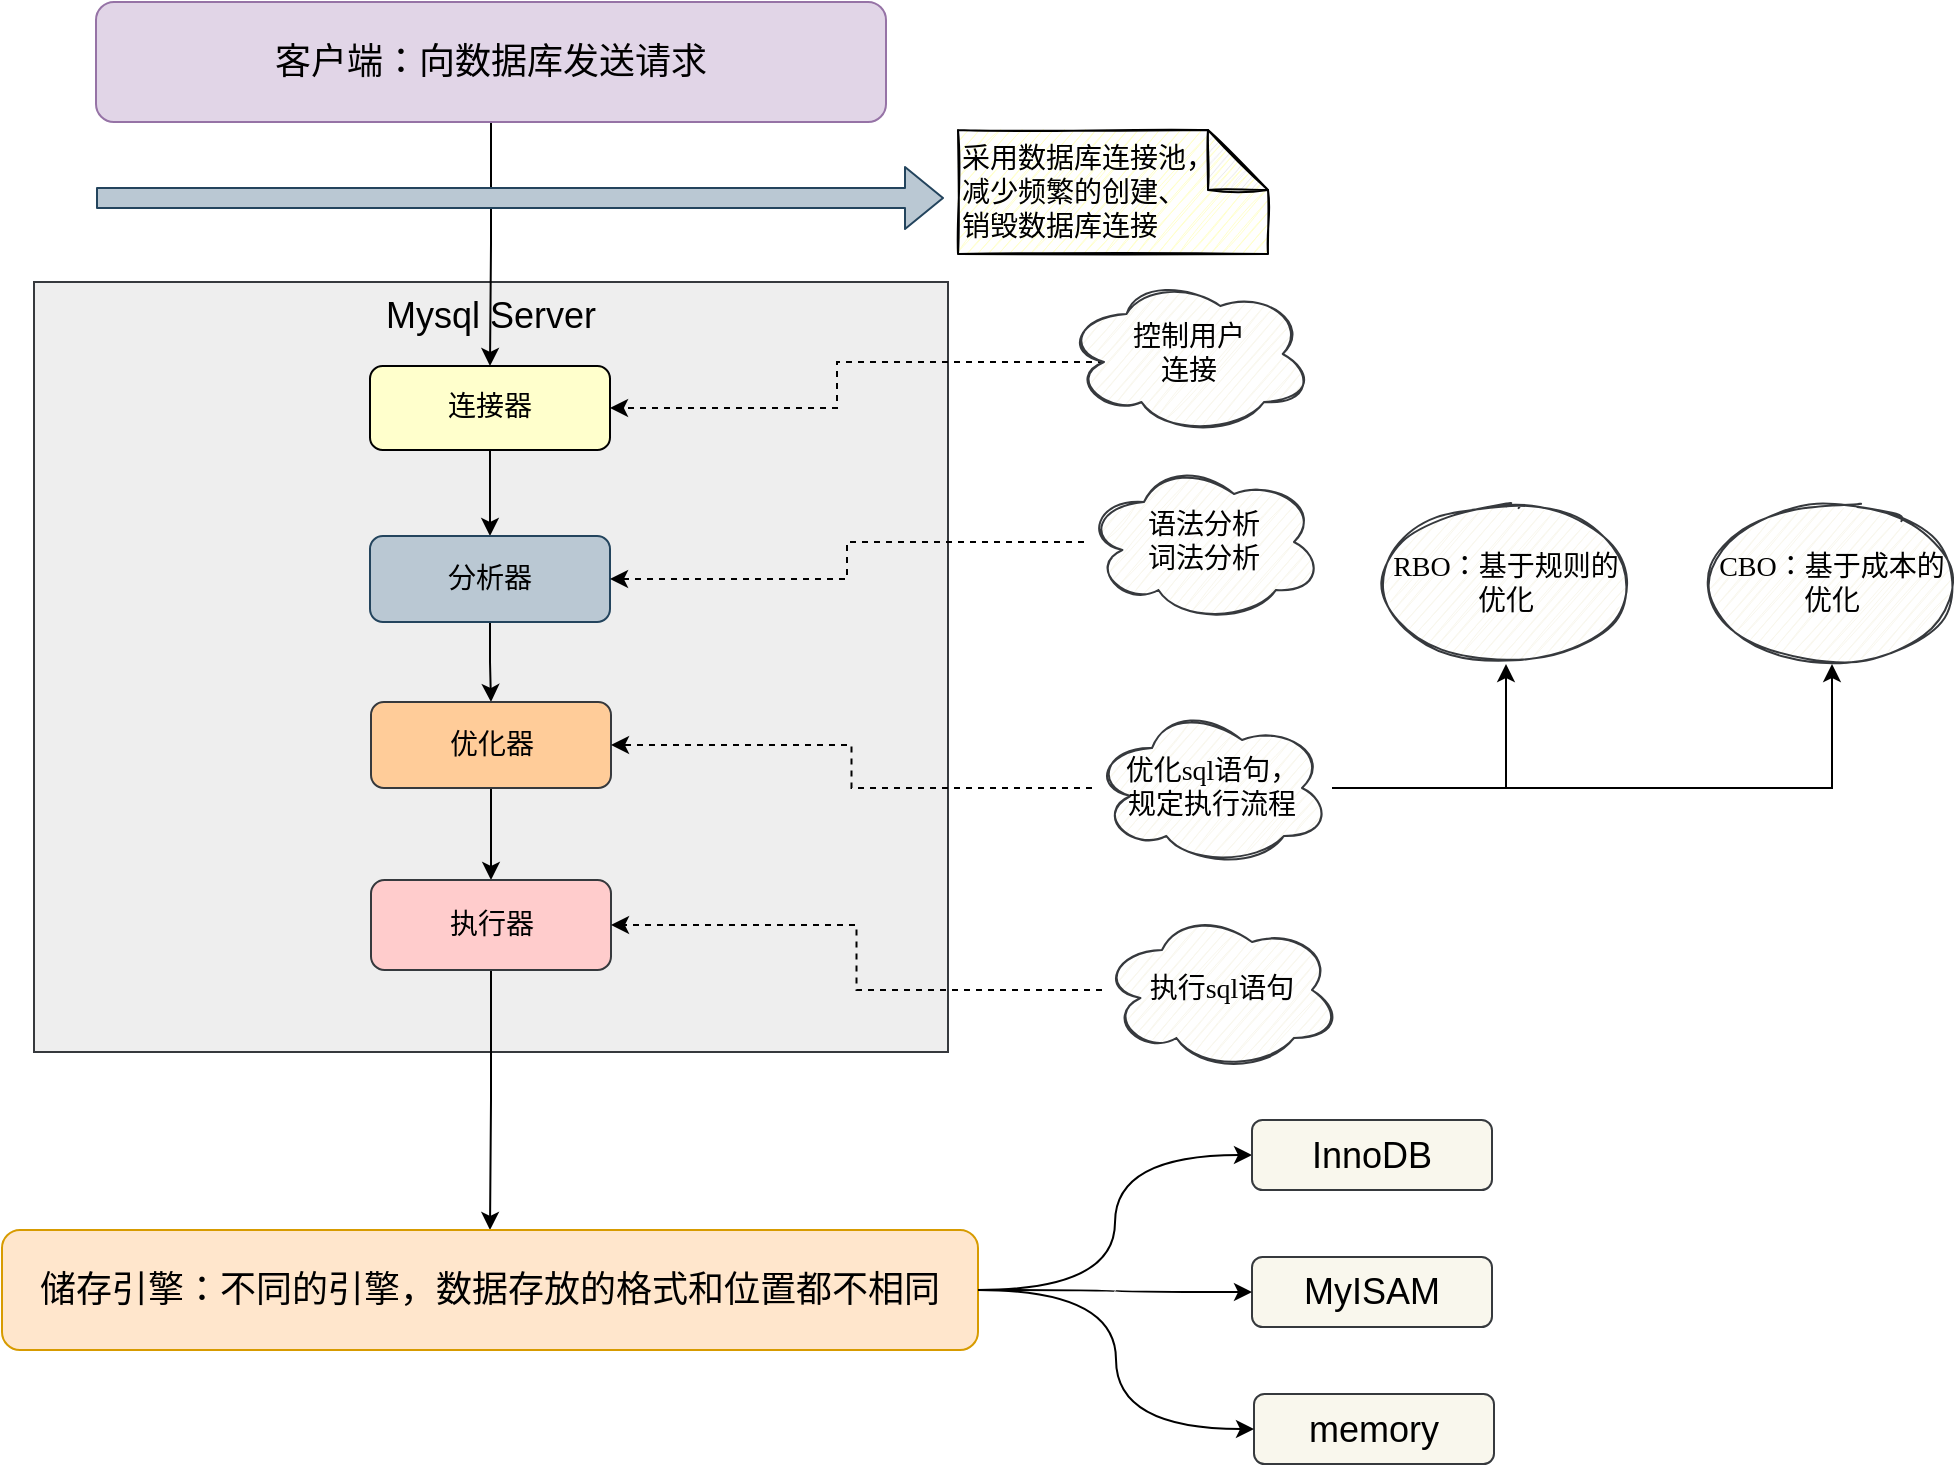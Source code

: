 <mxfile version="14.1.8" type="device"><diagram id="s4Dbb24C_RxiHdCfrAT-" name="第 1 页"><mxGraphModel dx="1086" dy="807" grid="0" gridSize="10" guides="1" tooltips="1" connect="1" arrows="1" fold="1" page="1" pageScale="1" pageWidth="827" pageHeight="1169" math="0" shadow="0"><root><mxCell id="0"/><mxCell id="1" parent="0"/><mxCell id="U7zhbkQYkzqoA1WW67PL-2" value="Mysql Server" style="whiteSpace=wrap;html=1;rounded=0;fontSize=18;strokeColor=#36393d;fillColor=#eeeeee;verticalAlign=top;" parent="1" vertex="1"><mxGeometry x="137" y="254" width="457" height="385" as="geometry"/></mxCell><mxCell id="U7zhbkQYkzqoA1WW67PL-3" value="" style="edgeStyle=orthogonalEdgeStyle;rounded=0;orthogonalLoop=1;jettySize=auto;html=1;fontSize=18;entryX=0.5;entryY=0;entryDx=0;entryDy=0;" parent="1" source="U7zhbkQYkzqoA1WW67PL-1" target="U7zhbkQYkzqoA1WW67PL-9" edge="1"><mxGeometry relative="1" as="geometry"/></mxCell><mxCell id="U7zhbkQYkzqoA1WW67PL-1" value="客户端：向数据库发送请求" style="whiteSpace=wrap;html=1;fillColor=#e1d5e7;strokeColor=#9673a6;fontSize=18;rounded=1;" parent="1" vertex="1"><mxGeometry x="168" y="114" width="395" height="60" as="geometry"/></mxCell><mxCell id="U7zhbkQYkzqoA1WW67PL-8" value="" style="edgeStyle=orthogonalEdgeStyle;rounded=0;orthogonalLoop=1;jettySize=auto;html=1;fontFamily=Times New Roman;fontSize=14;" parent="1" source="U7zhbkQYkzqoA1WW67PL-24" target="U7zhbkQYkzqoA1WW67PL-7" edge="1"><mxGeometry relative="1" as="geometry"/></mxCell><mxCell id="U7zhbkQYkzqoA1WW67PL-4" value="" style="shape=flexArrow;endArrow=classic;html=1;fontSize=18;fillColor=#bac8d3;strokeColor=#23445d;" parent="1" edge="1"><mxGeometry width="50" height="50" relative="1" as="geometry"><mxPoint x="168" y="212" as="sourcePoint"/><mxPoint x="592" y="212" as="targetPoint"/></mxGeometry></mxCell><mxCell id="U7zhbkQYkzqoA1WW67PL-5" value="采用数据库连接池，&lt;br&gt;减少频繁的创建、&lt;br&gt;销毁数据库连接" style="shape=note;whiteSpace=wrap;html=1;backgroundOutline=1;darkOpacity=0.05;rounded=0;fontSize=14;verticalAlign=top;align=left;fillColor=#FFFFCC;fontFamily=Times New Roman;sketch=1;" parent="1" vertex="1"><mxGeometry x="599" y="178" width="155" height="62" as="geometry"/></mxCell><mxCell id="U7zhbkQYkzqoA1WW67PL-31" value="" style="edgeStyle=orthogonalEdgeStyle;rounded=0;orthogonalLoop=1;jettySize=auto;html=1;fontFamily=Times New Roman;fontSize=14;curved=1;entryX=0;entryY=0.5;entryDx=0;entryDy=0;exitX=1;exitY=0.5;exitDx=0;exitDy=0;" parent="1" source="U7zhbkQYkzqoA1WW67PL-7" target="U7zhbkQYkzqoA1WW67PL-30" edge="1"><mxGeometry relative="1" as="geometry"><mxPoint x="614" y="761" as="sourcePoint"/></mxGeometry></mxCell><mxCell id="U7zhbkQYkzqoA1WW67PL-7" value="储存引擎：不同的引擎，数据存放的格式和位置都不相同" style="whiteSpace=wrap;html=1;rounded=1;fontSize=18;verticalAlign=middle;strokeColor=#d79b00;fillColor=#ffe6cc;" parent="1" vertex="1"><mxGeometry x="121" y="728" width="488" height="60" as="geometry"/></mxCell><mxCell id="U7zhbkQYkzqoA1WW67PL-11" value="" style="edgeStyle=orthogonalEdgeStyle;rounded=0;orthogonalLoop=1;jettySize=auto;html=1;fontFamily=Times New Roman;fontSize=14;" parent="1" source="U7zhbkQYkzqoA1WW67PL-9" target="U7zhbkQYkzqoA1WW67PL-10" edge="1"><mxGeometry relative="1" as="geometry"/></mxCell><mxCell id="U7zhbkQYkzqoA1WW67PL-9" value="连接器" style="rounded=1;whiteSpace=wrap;html=1;fillColor=#FFFFCC;fontFamily=Times New Roman;fontSize=14;align=center;" parent="1" vertex="1"><mxGeometry x="305" y="296" width="120" height="42" as="geometry"/></mxCell><mxCell id="U7zhbkQYkzqoA1WW67PL-22" value="" style="edgeStyle=orthogonalEdgeStyle;rounded=0;orthogonalLoop=1;jettySize=auto;html=1;fontFamily=Times New Roman;fontSize=14;" parent="1" source="U7zhbkQYkzqoA1WW67PL-10" target="U7zhbkQYkzqoA1WW67PL-21" edge="1"><mxGeometry relative="1" as="geometry"/></mxCell><mxCell id="U7zhbkQYkzqoA1WW67PL-10" value="分析器" style="whiteSpace=wrap;html=1;rounded=1;fontFamily=Times New Roman;fontSize=14;strokeColor=#23445d;fillColor=#bac8d3;" parent="1" vertex="1"><mxGeometry x="305" y="381" width="120" height="43" as="geometry"/></mxCell><mxCell id="U7zhbkQYkzqoA1WW67PL-17" value="" style="edgeStyle=orthogonalEdgeStyle;rounded=0;orthogonalLoop=1;jettySize=auto;html=1;dashed=1;fontFamily=Times New Roman;fontSize=14;exitX=0.16;exitY=0.55;exitDx=0;exitDy=0;exitPerimeter=0;" parent="1" source="U7zhbkQYkzqoA1WW67PL-18" target="U7zhbkQYkzqoA1WW67PL-9" edge="1"><mxGeometry relative="1" as="geometry"><mxPoint x="646" y="317.5" as="sourcePoint"/></mxGeometry></mxCell><mxCell id="U7zhbkQYkzqoA1WW67PL-18" value="&lt;span&gt;控制用户&lt;/span&gt;&lt;br&gt;&lt;span&gt;连接&lt;/span&gt;" style="ellipse;shape=cloud;whiteSpace=wrap;html=1;rounded=0;fillColor=#f9f7ed;fontFamily=Times New Roman;fontSize=14;align=center;strokeColor=#36393d;sketch=1;" parent="1" vertex="1"><mxGeometry x="652" y="250" width="125" height="80" as="geometry"/></mxCell><mxCell id="U7zhbkQYkzqoA1WW67PL-20" value="" style="edgeStyle=orthogonalEdgeStyle;rounded=0;orthogonalLoop=1;jettySize=auto;html=1;dashed=1;fontFamily=Times New Roman;fontSize=14;" parent="1" source="U7zhbkQYkzqoA1WW67PL-19" target="U7zhbkQYkzqoA1WW67PL-10" edge="1"><mxGeometry relative="1" as="geometry"/></mxCell><mxCell id="U7zhbkQYkzqoA1WW67PL-19" value="语法分析&lt;br&gt;词法分析" style="ellipse;shape=cloud;whiteSpace=wrap;html=1;rounded=0;fillColor=#f9f7ed;fontFamily=Times New Roman;fontSize=14;align=center;strokeColor=#36393d;sketch=1;" parent="1" vertex="1"><mxGeometry x="662" y="344" width="120" height="80" as="geometry"/></mxCell><mxCell id="U7zhbkQYkzqoA1WW67PL-25" value="" style="edgeStyle=orthogonalEdgeStyle;rounded=0;orthogonalLoop=1;jettySize=auto;html=1;fontFamily=Times New Roman;fontSize=14;" parent="1" source="U7zhbkQYkzqoA1WW67PL-21" target="U7zhbkQYkzqoA1WW67PL-24" edge="1"><mxGeometry relative="1" as="geometry"/></mxCell><mxCell id="U7zhbkQYkzqoA1WW67PL-21" value="优化器" style="whiteSpace=wrap;html=1;rounded=1;fontFamily=Times New Roman;fontSize=14;fillColor=#ffcc99;strokeColor=#36393d;" parent="1" vertex="1"><mxGeometry x="305.5" y="464" width="120" height="43" as="geometry"/></mxCell><mxCell id="U7zhbkQYkzqoA1WW67PL-24" value="执行器" style="whiteSpace=wrap;html=1;rounded=1;fontFamily=Times New Roman;fontSize=14;strokeColor=#36393d;fillColor=#ffcccc;" parent="1" vertex="1"><mxGeometry x="305.5" y="553" width="120" height="45" as="geometry"/></mxCell><mxCell id="U7zhbkQYkzqoA1WW67PL-27" value="" style="edgeStyle=orthogonalEdgeStyle;rounded=0;orthogonalLoop=1;jettySize=auto;html=1;fontFamily=Times New Roman;fontSize=14;entryX=1;entryY=0.5;entryDx=0;entryDy=0;dashed=1;" parent="1" source="U7zhbkQYkzqoA1WW67PL-26" target="U7zhbkQYkzqoA1WW67PL-21" edge="1"><mxGeometry relative="1" as="geometry"/></mxCell><mxCell id="sGXw31pWjA4GK7y3SSnT-2" value="" style="edgeStyle=orthogonalEdgeStyle;rounded=0;orthogonalLoop=1;jettySize=auto;html=1;" edge="1" parent="1" source="U7zhbkQYkzqoA1WW67PL-26" target="sGXw31pWjA4GK7y3SSnT-1"><mxGeometry relative="1" as="geometry"/></mxCell><mxCell id="U7zhbkQYkzqoA1WW67PL-26" value="优化sql语句，&lt;br&gt;规定执行流程" style="ellipse;shape=cloud;whiteSpace=wrap;html=1;rounded=0;fillColor=#f9f7ed;fontFamily=Times New Roman;fontSize=14;align=center;strokeColor=#36393d;sketch=1;" parent="1" vertex="1"><mxGeometry x="666" y="467" width="120" height="80" as="geometry"/></mxCell><mxCell id="U7zhbkQYkzqoA1WW67PL-29" value="" style="edgeStyle=orthogonalEdgeStyle;rounded=0;orthogonalLoop=1;jettySize=auto;html=1;dashed=1;fontFamily=Times New Roman;fontSize=14;" parent="1" source="U7zhbkQYkzqoA1WW67PL-28" target="U7zhbkQYkzqoA1WW67PL-24" edge="1"><mxGeometry relative="1" as="geometry"/></mxCell><mxCell id="U7zhbkQYkzqoA1WW67PL-28" value="执行sql语句" style="ellipse;shape=cloud;whiteSpace=wrap;html=1;rounded=0;fillColor=#f9f7ed;fontFamily=Times New Roman;fontSize=14;align=center;strokeColor=#36393d;sketch=1;" parent="1" vertex="1"><mxGeometry x="671" y="568" width="120" height="80" as="geometry"/></mxCell><mxCell id="U7zhbkQYkzqoA1WW67PL-30" value="InnoDB" style="whiteSpace=wrap;html=1;rounded=1;fontSize=18;strokeColor=#36393d;fillColor=#f9f7ed;" parent="1" vertex="1"><mxGeometry x="746" y="673" width="120" height="35" as="geometry"/></mxCell><mxCell id="U7zhbkQYkzqoA1WW67PL-32" value="MyISAM" style="whiteSpace=wrap;html=1;rounded=1;fontSize=18;strokeColor=#36393d;fillColor=#f9f7ed;" parent="1" vertex="1"><mxGeometry x="746" y="741.5" width="120" height="35" as="geometry"/></mxCell><mxCell id="U7zhbkQYkzqoA1WW67PL-33" value="" style="edgeStyle=orthogonalEdgeStyle;rounded=0;orthogonalLoop=1;jettySize=auto;html=1;fontFamily=Times New Roman;fontSize=14;curved=1;entryX=0;entryY=0.5;entryDx=0;entryDy=0;" parent="1" source="U7zhbkQYkzqoA1WW67PL-7" target="U7zhbkQYkzqoA1WW67PL-32" edge="1"><mxGeometry relative="1" as="geometry"><mxPoint x="614" y="761" as="sourcePoint"/><mxPoint x="820" y="689.5" as="targetPoint"/></mxGeometry></mxCell><mxCell id="U7zhbkQYkzqoA1WW67PL-34" value="memory" style="whiteSpace=wrap;html=1;rounded=1;fontSize=18;strokeColor=#36393d;fillColor=#f9f7ed;" parent="1" vertex="1"><mxGeometry x="747" y="810" width="120" height="35" as="geometry"/></mxCell><mxCell id="U7zhbkQYkzqoA1WW67PL-36" value="" style="edgeStyle=orthogonalEdgeStyle;rounded=0;orthogonalLoop=1;jettySize=auto;html=1;fontFamily=Times New Roman;fontSize=14;curved=1;entryX=0;entryY=0.5;entryDx=0;entryDy=0;" parent="1" source="U7zhbkQYkzqoA1WW67PL-7" target="U7zhbkQYkzqoA1WW67PL-34" edge="1"><mxGeometry relative="1" as="geometry"><mxPoint x="614" y="761" as="sourcePoint"/><mxPoint x="823" y="749.5" as="targetPoint"/></mxGeometry></mxCell><mxCell id="sGXw31pWjA4GK7y3SSnT-1" value="RBO：基于规则的优化" style="ellipse;whiteSpace=wrap;html=1;rounded=0;fontFamily=Times New Roman;fontSize=14;strokeColor=#36393d;fillColor=#f9f7ed;sketch=1;" vertex="1" parent="1"><mxGeometry x="813" y="365" width="120" height="80" as="geometry"/></mxCell><mxCell id="sGXw31pWjA4GK7y3SSnT-3" value="CBO：基于成本的优化" style="ellipse;whiteSpace=wrap;html=1;rounded=0;fontFamily=Times New Roman;fontSize=14;strokeColor=#36393d;fillColor=#f9f7ed;sketch=1;" vertex="1" parent="1"><mxGeometry x="976" y="365" width="120" height="80" as="geometry"/></mxCell><mxCell id="sGXw31pWjA4GK7y3SSnT-4" value="" style="edgeStyle=orthogonalEdgeStyle;rounded=0;orthogonalLoop=1;jettySize=auto;html=1;entryX=0.5;entryY=1;entryDx=0;entryDy=0;" edge="1" parent="1" source="U7zhbkQYkzqoA1WW67PL-26" target="sGXw31pWjA4GK7y3SSnT-3"><mxGeometry relative="1" as="geometry"><mxPoint x="796" y="517" as="sourcePoint"/><mxPoint x="919" y="460" as="targetPoint"/></mxGeometry></mxCell></root></mxGraphModel></diagram></mxfile>